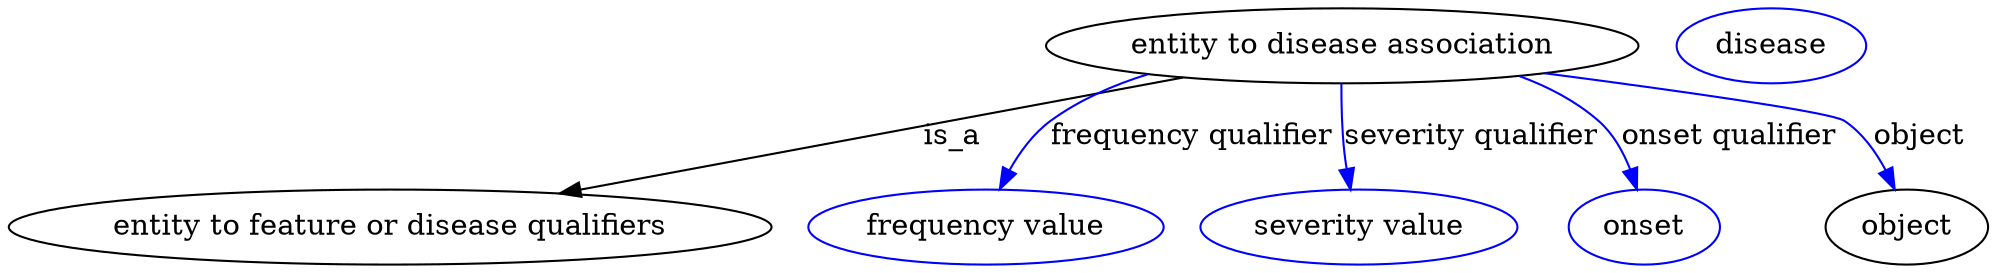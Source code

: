 digraph {
	graph [bb="0,0,754.23,123"];
	node [label="\N"];
	"entity to disease association"	[height=0.5,
		label="entity to disease association",
		pos="505.74,105",
		width=3.0331];
	"entity to feature or disease qualifiers"	[height=0.5,
		pos="139.74,18",
		width=3.8816];
	"entity to disease association" -> "entity to feature or disease qualifiers"	[label=is_a,
		lp="355.74,61.5",
		pos="e,204.27,33.988 445.3,89.964 381.92,75.245 282.25,52.097 214.09,36.268"];
	"frequency qualifier"	[color=blue,
		height=0.5,
		label="frequency value",
		pos="364.74,18",
		width=1.8776];
	"entity to disease association" -> "frequency qualifier"	[color=blue,
		label="frequency qualifier",
		lp="451.24,61.5",
		pos="e,372.98,35.99 442.24,90.333 427.38,85.226 412.26,78.31 399.74,69 391.16,62.617 383.9,53.495 378.26,44.785",
		style=solid];
	"severity qualifier"	[color=blue,
		height=0.5,
		label="severity value",
		pos="509.74,18",
		width=1.661];
	"entity to disease association" -> "severity qualifier"	[color=blue,
		label="severity qualifier",
		lp="552.74,61.5",
		pos="e,508.05,36.074 505.8,86.866 505.91,77.208 506.16,64.924 506.74,54 506.87,51.442 507.04,48.781 507.24,46.121",
		style=solid];
	"onset qualifier"	[color=blue,
		height=0.5,
		label=onset,
		pos="620.74,18",
		width=0.81243];
	"entity to disease association" -> "onset qualifier"	[color=blue,
		label="onset qualifier",
		lp="648.74,61.5",
		pos="e,616.8,36.29 564.89,89.793 577.15,84.761 589.22,78.015 598.74,69 605.37,62.72 610.13,54.088 613.48,45.763",
		style=solid];
	object	[height=0.5,
		pos="721.74,18",
		width=0.9027];
	"entity to disease association" -> object	[color=blue,
		label=object,
		lp="722.74,61.5",
		pos="e,715.8,35.989 583.73,92.388 630.46,84.897 682.55,75.395 691.74,69 700.16,63.138 706.61,54.082 711.34,45.278",
		style=solid];
	"entity to disease association_object"	[color=blue,
		height=0.5,
		label=disease,
		pos="669.74,105",
		width=1.011];
}
